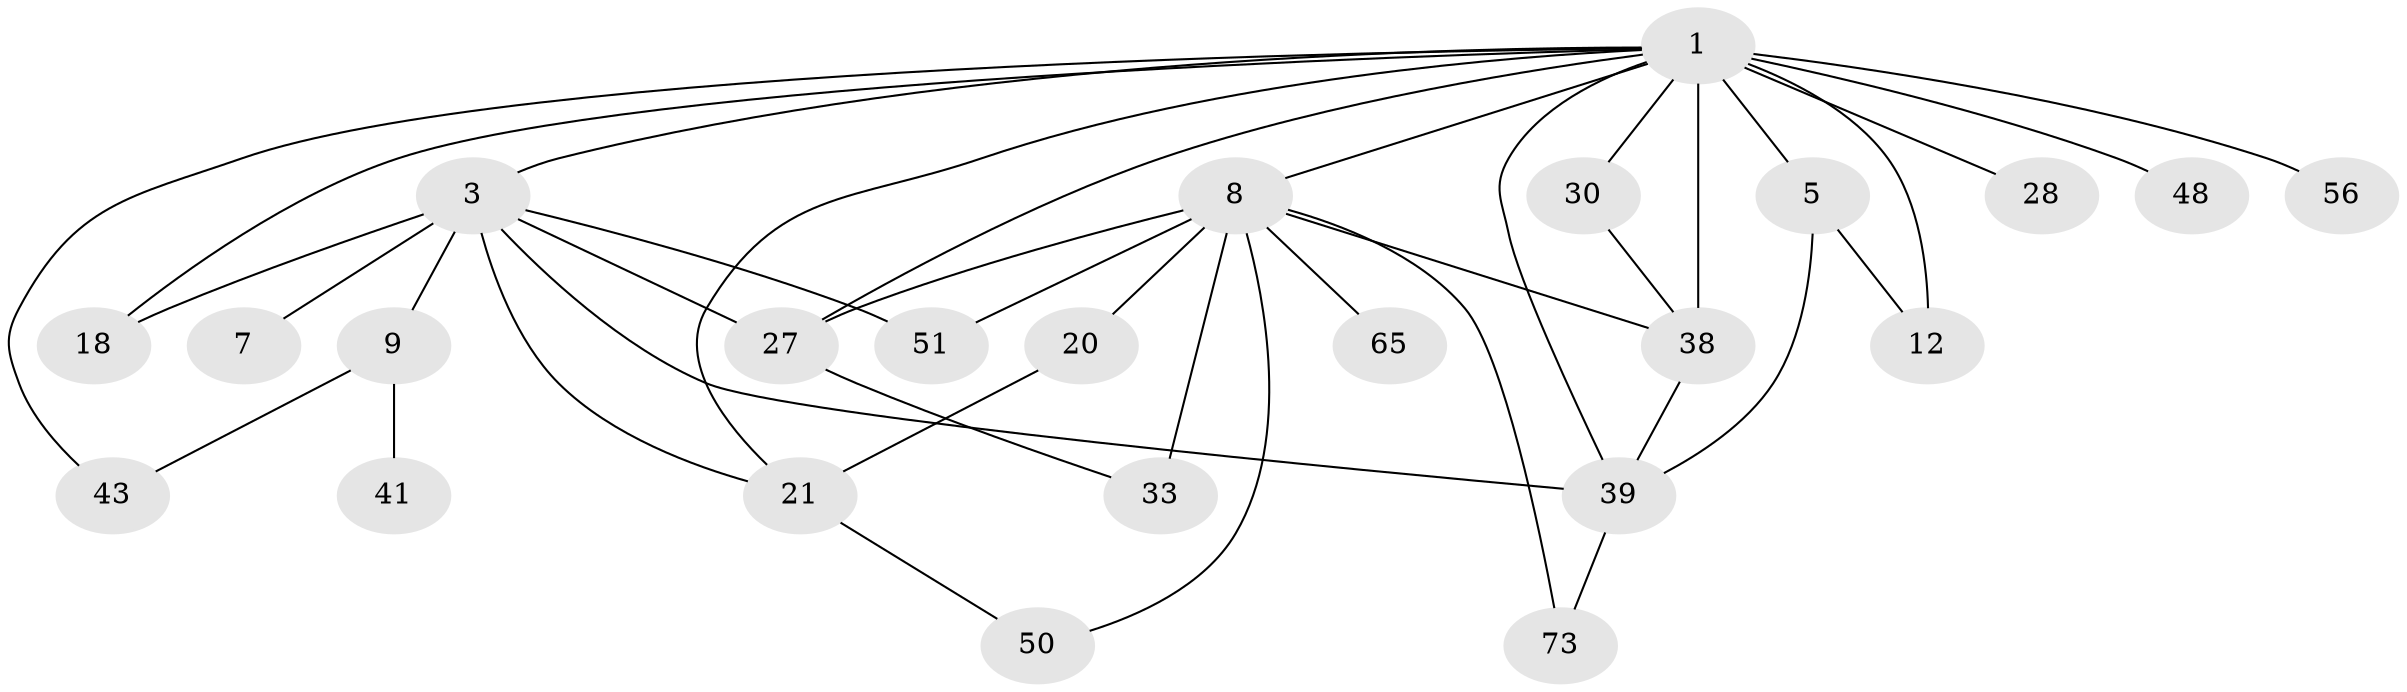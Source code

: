 // original degree distribution, {9: 0.0125, 7: 0.0125, 5: 0.0625, 4: 0.075, 3: 0.225, 1: 0.2625, 6: 0.0125, 2: 0.3375}
// Generated by graph-tools (version 1.1) at 2025/17/03/04/25 18:17:04]
// undirected, 24 vertices, 39 edges
graph export_dot {
graph [start="1"]
  node [color=gray90,style=filled];
  1 [super="+13+6+2"];
  3 [super="+4+25+10"];
  5 [super="+49"];
  7;
  8 [super="+47+74+14+34+59"];
  9 [super="+23"];
  12 [super="+29"];
  18 [super="+55"];
  20 [super="+46"];
  21 [super="+32+37+70+54"];
  27 [super="+53+40"];
  28 [super="+64"];
  30 [super="+35"];
  33 [super="+45+52"];
  38 [super="+57"];
  39 [super="+77+42"];
  41 [super="+63"];
  43 [super="+66+60"];
  48;
  50 [super="+72"];
  51;
  56;
  65;
  73 [super="+75"];
  1 -- 3;
  1 -- 5;
  1 -- 8;
  1 -- 27;
  1 -- 56;
  1 -- 43;
  1 -- 18;
  1 -- 39;
  1 -- 12 [weight=2];
  1 -- 30;
  1 -- 28 [weight=3];
  1 -- 48;
  1 -- 21;
  1 -- 38;
  3 -- 9;
  3 -- 21;
  3 -- 7;
  3 -- 51;
  3 -- 18;
  3 -- 39;
  3 -- 27;
  5 -- 12;
  5 -- 39;
  8 -- 65;
  8 -- 33 [weight=2];
  8 -- 50;
  8 -- 51;
  8 -- 20;
  8 -- 73;
  8 -- 27;
  8 -- 38;
  9 -- 43;
  9 -- 41;
  20 -- 21;
  21 -- 50;
  27 -- 33;
  30 -- 38;
  38 -- 39;
  39 -- 73;
}
